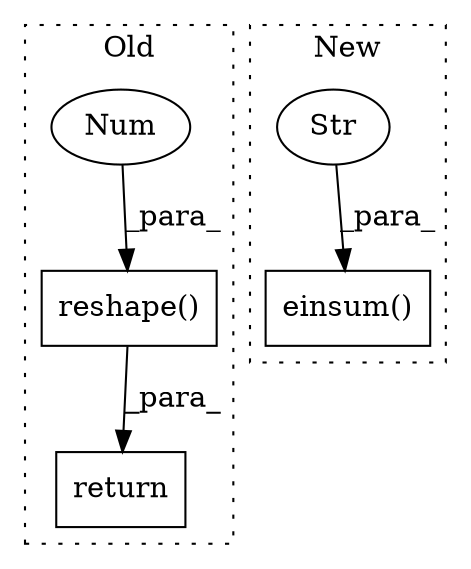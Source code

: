 digraph G {
subgraph cluster0 {
1 [label="reshape()" a="75" s="4023,4068" l="34,1" shape="box"];
4 [label="Num" a="76" s="4066" l="2" shape="ellipse"];
5 [label="return" a="93" s="4016" l="7" shape="box"];
label = "Old";
style="dotted";
}
subgraph cluster1 {
2 [label="einsum()" a="75" s="4974,5024" l="13,1" shape="box"];
3 [label="Str" a="66" s="4987" l="18" shape="ellipse"];
label = "New";
style="dotted";
}
1 -> 5 [label="_para_"];
3 -> 2 [label="_para_"];
4 -> 1 [label="_para_"];
}